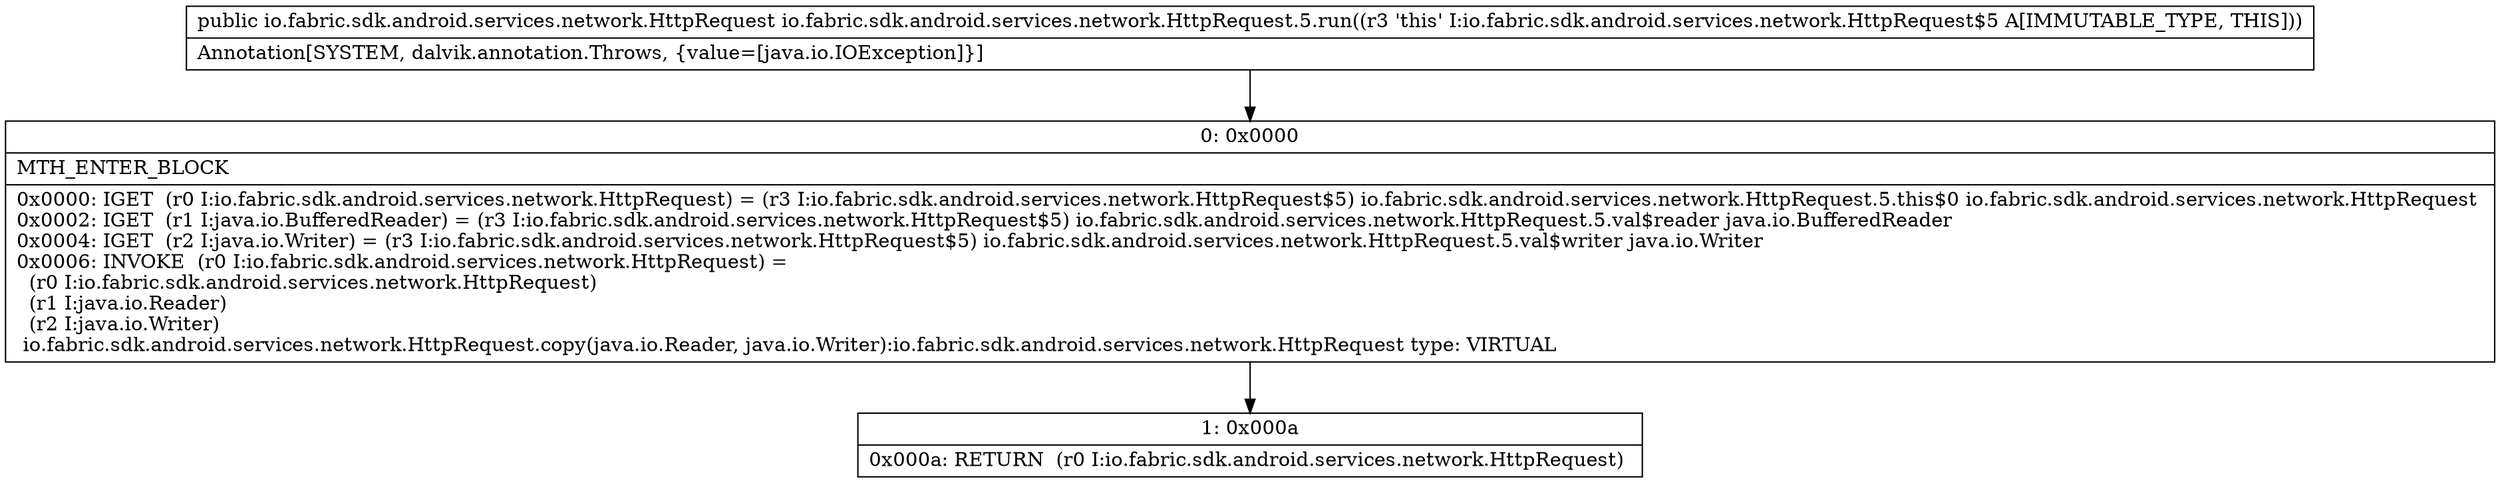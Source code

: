 digraph "CFG forio.fabric.sdk.android.services.network.HttpRequest.5.run()Lio\/fabric\/sdk\/android\/services\/network\/HttpRequest;" {
Node_0 [shape=record,label="{0\:\ 0x0000|MTH_ENTER_BLOCK\l|0x0000: IGET  (r0 I:io.fabric.sdk.android.services.network.HttpRequest) = (r3 I:io.fabric.sdk.android.services.network.HttpRequest$5) io.fabric.sdk.android.services.network.HttpRequest.5.this$0 io.fabric.sdk.android.services.network.HttpRequest \l0x0002: IGET  (r1 I:java.io.BufferedReader) = (r3 I:io.fabric.sdk.android.services.network.HttpRequest$5) io.fabric.sdk.android.services.network.HttpRequest.5.val$reader java.io.BufferedReader \l0x0004: IGET  (r2 I:java.io.Writer) = (r3 I:io.fabric.sdk.android.services.network.HttpRequest$5) io.fabric.sdk.android.services.network.HttpRequest.5.val$writer java.io.Writer \l0x0006: INVOKE  (r0 I:io.fabric.sdk.android.services.network.HttpRequest) = \l  (r0 I:io.fabric.sdk.android.services.network.HttpRequest)\l  (r1 I:java.io.Reader)\l  (r2 I:java.io.Writer)\l io.fabric.sdk.android.services.network.HttpRequest.copy(java.io.Reader, java.io.Writer):io.fabric.sdk.android.services.network.HttpRequest type: VIRTUAL \l}"];
Node_1 [shape=record,label="{1\:\ 0x000a|0x000a: RETURN  (r0 I:io.fabric.sdk.android.services.network.HttpRequest) \l}"];
MethodNode[shape=record,label="{public io.fabric.sdk.android.services.network.HttpRequest io.fabric.sdk.android.services.network.HttpRequest.5.run((r3 'this' I:io.fabric.sdk.android.services.network.HttpRequest$5 A[IMMUTABLE_TYPE, THIS]))  | Annotation[SYSTEM, dalvik.annotation.Throws, \{value=[java.io.IOException]\}]\l}"];
MethodNode -> Node_0;
Node_0 -> Node_1;
}

